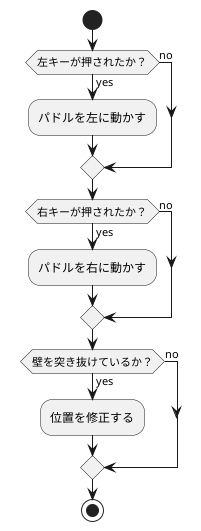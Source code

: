 @startuml
start
if (左キーが押されたか？) then (yes)
  :パドルを左に動かす;
else (no)
endif
if (右キーが押されたか？) then (yes)
  :パドルを右に動かす;
else (no)
endif

if (壁を突き抜けているか？) then (yes)
  :位置を修正する;
else (no)
endif

stop

@enduml
